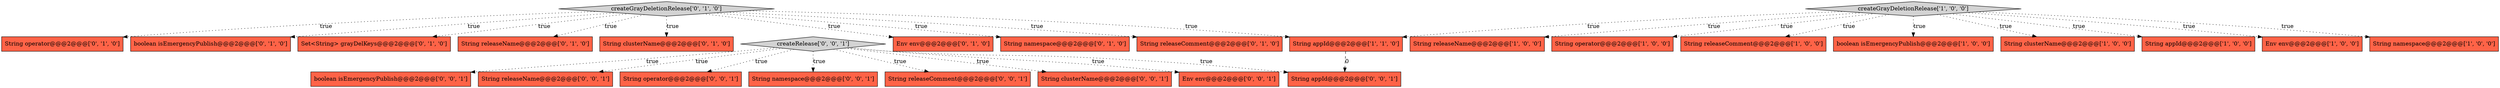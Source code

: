 digraph {
11 [style = filled, label = "String operator@@@2@@@['0', '1', '0']", fillcolor = tomato, shape = box image = "AAA0AAABBB2BBB"];
13 [style = filled, label = "boolean isEmergencyPublish@@@2@@@['0', '1', '0']", fillcolor = tomato, shape = box image = "AAA0AAABBB2BBB"];
12 [style = filled, label = "Set<String> grayDelKeys@@@2@@@['0', '1', '0']", fillcolor = tomato, shape = box image = "AAA0AAABBB2BBB"];
25 [style = filled, label = "boolean isEmergencyPublish@@@2@@@['0', '0', '1']", fillcolor = tomato, shape = box image = "AAA0AAABBB3BBB"];
2 [style = filled, label = "String releaseName@@@2@@@['1', '0', '0']", fillcolor = tomato, shape = box image = "AAA0AAABBB1BBB"];
6 [style = filled, label = "String operator@@@2@@@['1', '0', '0']", fillcolor = tomato, shape = box image = "AAA0AAABBB1BBB"];
1 [style = filled, label = "String releaseComment@@@2@@@['1', '0', '0']", fillcolor = tomato, shape = box image = "AAA0AAABBB1BBB"];
16 [style = filled, label = "String releaseName@@@2@@@['0', '1', '0']", fillcolor = tomato, shape = box image = "AAA0AAABBB2BBB"];
23 [style = filled, label = "String releaseName@@@2@@@['0', '0', '1']", fillcolor = tomato, shape = box image = "AAA0AAABBB3BBB"];
9 [style = filled, label = "String appId@@@2@@@['1', '1', '0']", fillcolor = tomato, shape = box image = "AAA0AAABBB1BBB"];
21 [style = filled, label = "String operator@@@2@@@['0', '0', '1']", fillcolor = tomato, shape = box image = "AAA0AAABBB3BBB"];
0 [style = filled, label = "boolean isEmergencyPublish@@@2@@@['1', '0', '0']", fillcolor = tomato, shape = box image = "AAA0AAABBB1BBB"];
14 [style = filled, label = "String clusterName@@@2@@@['0', '1', '0']", fillcolor = tomato, shape = box image = "AAA0AAABBB2BBB"];
26 [style = filled, label = "String namespace@@@2@@@['0', '0', '1']", fillcolor = tomato, shape = box image = "AAA0AAABBB3BBB"];
15 [style = filled, label = "Env env@@@2@@@['0', '1', '0']", fillcolor = tomato, shape = box image = "AAA0AAABBB2BBB"];
22 [style = filled, label = "String releaseComment@@@2@@@['0', '0', '1']", fillcolor = tomato, shape = box image = "AAA0AAABBB3BBB"];
10 [style = filled, label = "String namespace@@@2@@@['0', '1', '0']", fillcolor = tomato, shape = box image = "AAA0AAABBB2BBB"];
7 [style = filled, label = "String clusterName@@@2@@@['1', '0', '0']", fillcolor = tomato, shape = box image = "AAA0AAABBB1BBB"];
17 [style = filled, label = "createGrayDeletionRelease['0', '1', '0']", fillcolor = lightgray, shape = diamond image = "AAA0AAABBB2BBB"];
19 [style = filled, label = "String clusterName@@@2@@@['0', '0', '1']", fillcolor = tomato, shape = box image = "AAA0AAABBB3BBB"];
18 [style = filled, label = "String releaseComment@@@2@@@['0', '1', '0']", fillcolor = tomato, shape = box image = "AAA0AAABBB2BBB"];
8 [style = filled, label = "String appId@@@2@@@['1', '0', '0']", fillcolor = tomato, shape = box image = "AAA0AAABBB1BBB"];
24 [style = filled, label = "createRelease['0', '0', '1']", fillcolor = lightgray, shape = diamond image = "AAA0AAABBB3BBB"];
27 [style = filled, label = "String appId@@@2@@@['0', '0', '1']", fillcolor = tomato, shape = box image = "AAA0AAABBB3BBB"];
4 [style = filled, label = "Env env@@@2@@@['1', '0', '0']", fillcolor = tomato, shape = box image = "AAA0AAABBB1BBB"];
3 [style = filled, label = "createGrayDeletionRelease['1', '0', '0']", fillcolor = lightgray, shape = diamond image = "AAA0AAABBB1BBB"];
5 [style = filled, label = "String namespace@@@2@@@['1', '0', '0']", fillcolor = tomato, shape = box image = "AAA0AAABBB1BBB"];
20 [style = filled, label = "Env env@@@2@@@['0', '0', '1']", fillcolor = tomato, shape = box image = "AAA0AAABBB3BBB"];
17->18 [style = dotted, label="true"];
17->14 [style = dotted, label="true"];
17->16 [style = dotted, label="true"];
3->1 [style = dotted, label="true"];
24->26 [style = dotted, label="true"];
24->20 [style = dotted, label="true"];
17->13 [style = dotted, label="true"];
3->8 [style = dotted, label="true"];
24->21 [style = dotted, label="true"];
17->9 [style = dotted, label="true"];
3->0 [style = dotted, label="true"];
24->19 [style = dotted, label="true"];
17->15 [style = dotted, label="true"];
24->22 [style = dotted, label="true"];
17->12 [style = dotted, label="true"];
24->23 [style = dotted, label="true"];
17->10 [style = dotted, label="true"];
3->4 [style = dotted, label="true"];
3->2 [style = dotted, label="true"];
3->6 [style = dotted, label="true"];
24->27 [style = dotted, label="true"];
17->11 [style = dotted, label="true"];
24->25 [style = dotted, label="true"];
3->7 [style = dotted, label="true"];
3->9 [style = dotted, label="true"];
3->5 [style = dotted, label="true"];
9->27 [style = dashed, label="0"];
}
